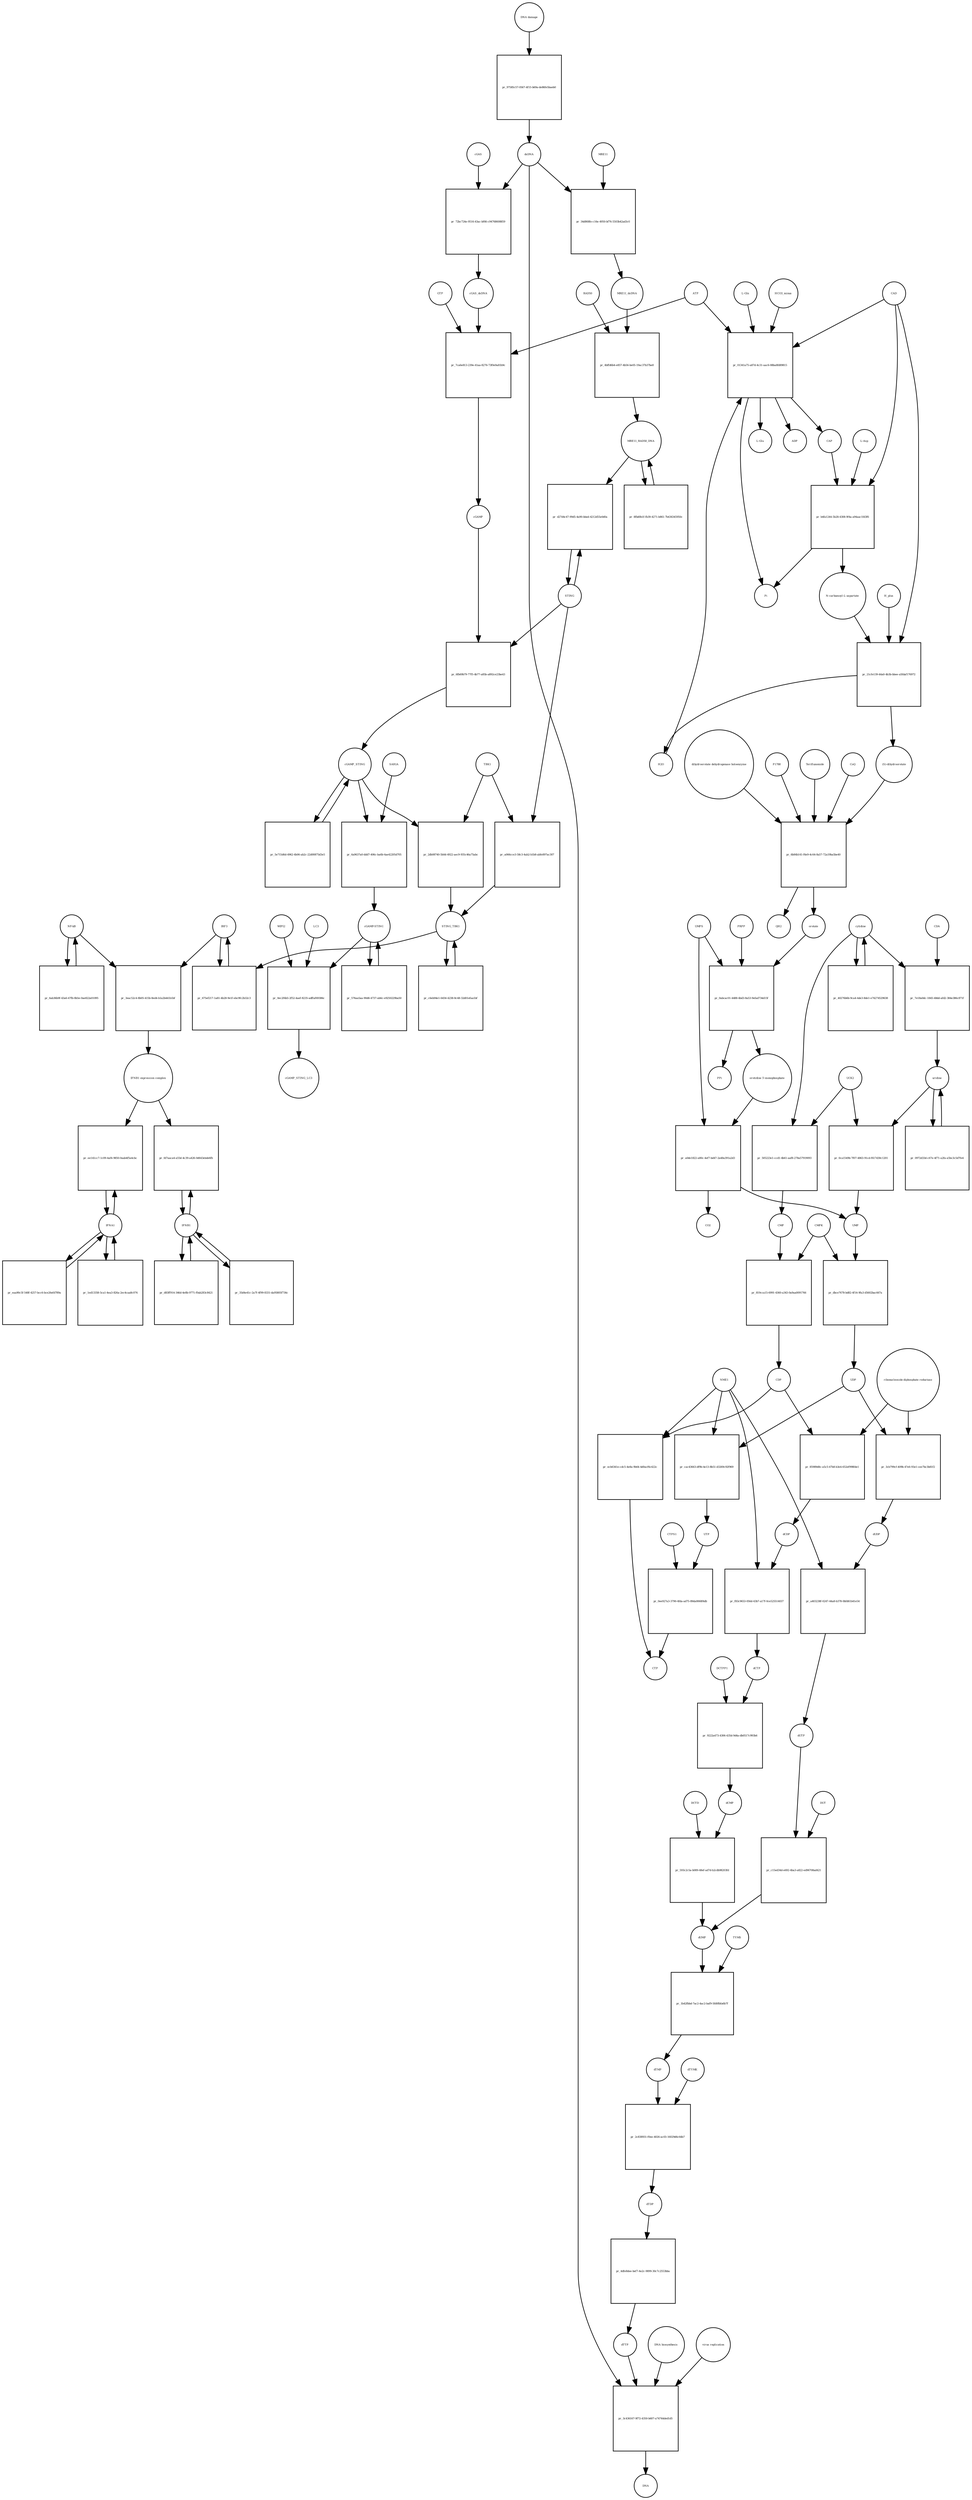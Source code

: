strict digraph  {
"NF-kB" [annotation="urn_miriam_obo.go_GO%3A0071159", bipartite=0, cls=complex, fontsize=4, label="NF-kB", shape=circle];
"pr_3eac52c4-8b05-415b-8ed4-b1a2b441b1bf" [annotation="", bipartite=1, cls=process, fontsize=4, label="pr_3eac52c4-8b05-415b-8ed4-b1a2b441b1bf", shape=square];
"IFNB1 expression complex" [annotation="", bipartite=0, cls=complex, fontsize=4, label="IFNB1 expression complex", shape=circle];
IRF3 [annotation="urn_miriam_hgnc_6118|urn_miriam_uniprot_Q14653|urn_miriam_ensembl_ENSG00000126456|urn_miriam_refseq_NM_001571|urn_miriam_hgnc.symbol_IRF3|urn_miriam_ncbigene_3661", bipartite=0, cls="macromolecule multimer", fontsize=4, label=IRF3, shape=circle];
dCDP [annotation="urn_miriam_obo.chebi_CHEBI%3A28846", bipartite=0, cls="simple chemical", fontsize=4, label=dCDP, shape=circle];
"pr_f83c9653-056d-43b7-a17f-0ce525514037" [annotation="", bipartite=1, cls=process, fontsize=4, label="pr_f83c9653-056d-43b7-a17f-0ce525514037", shape=square];
dCTP [annotation="urn_miriam_obo.chebi_CHEBI%3A16311", bipartite=0, cls="simple chemical", fontsize=4, label=dCTP, shape=circle];
NME1 [annotation="urn_miriam_uniprot_P15531|urn_miriam_hgnc_7849", bipartite=0, cls=macromolecule, fontsize=4, label=NME1, shape=circle];
uridine [annotation="urn_miriam_obo.chebi_CHEBI%3A16704", bipartite=0, cls="simple chemical", fontsize=4, label=uridine, shape=circle];
"pr_0ca1549b-7f07-4863-91cd-f617d30c1201" [annotation="", bipartite=1, cls=process, fontsize=4, label="pr_0ca1549b-7f07-4863-91cd-f617d30c1201", shape=square];
UMP [annotation="urn_miriam_obo.chebi_CHEBI%3A57865", bipartite=0, cls="simple chemical", fontsize=4, label=UMP, shape=circle];
UCK2 [annotation="urn_miriam_uniprot_Q9HA47|urn_miriam_hgnc_HGNC%3A12562", bipartite=0, cls=macromolecule, fontsize=4, label=UCK2, shape=circle];
"orotidine 5'-monophosphate" [annotation="urn_miriam_obo.chebi_CHEBI%3A15842", bipartite=0, cls="simple chemical", fontsize=4, label="orotidine 5'-monophosphate", shape=circle];
"pr_a0de1822-a80c-4ef7-bd47-2a48a391a2d3" [annotation="", bipartite=1, cls=process, fontsize=4, label="pr_a0de1822-a80c-4ef7-bd47-2a48a391a2d3", shape=square];
UMPS [annotation="urn_miriam_ncbigene_7372|urn_miriam_refseq_NM_000373|urn_miriam_hgnc.symbol_UMPS|urn_miriam_hgnc_12563|urn_miriam_ensembl_ENSG00000114491|urn_miriam_uniprot_P11172", bipartite=0, cls="macromolecule multimer", fontsize=4, label=UMPS, shape=circle];
CO2 [annotation="urn_miriam_obo.chebi_CHEBI%3A16526", bipartite=0, cls="simple chemical", fontsize=4, label=CO2, shape=circle];
UTP [annotation="urn_miriam_obo.chebi_CHEBI%3A15713", bipartite=0, cls="simple chemical", fontsize=4, label=UTP, shape=circle];
"pr_0ee927a3-3790-4fda-ad75-89da0068f4db" [annotation="", bipartite=1, cls=process, fontsize=4, label="pr_0ee927a3-3790-4fda-ad75-89da0068f4db", shape=square];
CTP [annotation="urn_miriam_obo.chebi_CHEBI%3A17677", bipartite=0, cls="simple chemical", fontsize=4, label=CTP, shape=circle];
CTPS1 [annotation="urn_miriam_hgnc_HGNC%3A2519|urn_miriam_uniprot_P17812", bipartite=0, cls=macromolecule, fontsize=4, label=CTPS1, shape=circle];
UDP [annotation="urn_miriam_obo.chebi_CHEBI%3A17659", bipartite=0, cls="simple chemical", fontsize=4, label=UDP, shape=circle];
"pr_3cb799cf-409b-47e6-93e1-cee7bc3b81f2" [annotation="", bipartite=1, cls=process, fontsize=4, label="pr_3cb799cf-409b-47e6-93e1-cee7bc3b81f2", shape=square];
dUDP [annotation="urn_miriam_obo.chebi_CHEBI%3A28850", bipartite=0, cls="simple chemical", fontsize=4, label=dUDP, shape=circle];
"ribonucleoside-diphosphate reductase" [annotation="urn_miriam_brenda_1.17.4.1|urn_miriam_obo.go_GO%3A0005971", bipartite=0, cls=complex, fontsize=4, label="ribonucleoside-diphosphate reductase", shape=circle];
IFNB1 [annotation="urn_miriam_ensembl_ENSG00000171855|urn_miriam_hgnc.symbol_IFNB1|urn_miriam_hgnc_5434|urn_miriam_uniprot_P01574|urn_miriam_refseq_NM_002176|urn_miriam_ncbigene_3456", bipartite=0, cls=macromolecule, fontsize=4, label=IFNB1, shape=circle];
"pr_fd7aaca4-a55d-4c39-a426-0d643ebde6fb" [annotation="", bipartite=1, cls=process, fontsize=4, label="pr_fd7aaca4-a55d-4c39-a426-0d643ebde6fb", shape=square];
"pr_dbce7678-bd82-4f14-9fa3-d5602bac667a" [annotation="", bipartite=1, cls=process, fontsize=4, label="pr_dbce7678-bd82-4f14-9fa3-d5602bac667a", shape=square];
CMPK [annotation="urn_miriam_uniprot_P30085|urn_miriam_hgnc_HGNC%3A18170", bipartite=0, cls=macromolecule, fontsize=4, label=CMPK, shape=circle];
"cGAMP-STING" [annotation="", bipartite=0, cls=complex, fontsize=4, label="cGAMP-STING", shape=circle];
"pr_576aa5aa-90d6-4737-ab6c-e9250229ba50" [annotation="", bipartite=1, cls=process, fontsize=4, label="pr_576aa5aa-90d6-4737-ab6c-e9250229ba50", shape=square];
IFNA1 [annotation="urn_miriam_hgnc.symbol_IFNA1|urn_miriam_ncbigene_3439|urn_miriam_refseq_NM_024013|urn_miriam_uniprot_P01562|urn_miriam_hgnc_5417|urn_miriam_ensembl_ENSG00000197919", bipartite=0, cls=macromolecule, fontsize=4, label=IFNA1, shape=circle];
"pr_ee141cc7-1c09-4af4-9850-0aab4f5a4cbc" [annotation="", bipartite=1, cls=process, fontsize=4, label="pr_ee141cc7-1c09-4af4-9850-0aab4f5a4cbc", shape=square];
"pr_0972d33d-c67e-4f71-a2fa-a5bc3c5d7fe4" [annotation="", bipartite=1, cls=process, fontsize=4, label="pr_0972d33d-c67e-4f71-a2fa-a5bc3c5d7fe4", shape=square];
CDP [annotation="urn_miriam_obo.chebi_CHEBI%3A17239", bipartite=0, cls="simple chemical", fontsize=4, label=CDP, shape=circle];
"pr_85989d8c-a5c5-47b8-b3e4-652ef998fde1" [annotation="", bipartite=1, cls=process, fontsize=4, label="pr_85989d8c-a5c5-47b8-b3e4-652ef998fde1", shape=square];
"pr_ecb6341e-cdc5-4e8a-9b64-4d0acf6c422c" [annotation="", bipartite=1, cls=process, fontsize=4, label="pr_ecb6341e-cdc5-4e8a-9b64-4d0acf6c422c", shape=square];
dTDP [annotation="urn_miriam_obo.chebi_CHEBI%3A18075", bipartite=0, cls="simple chemical", fontsize=4, label=dTDP, shape=circle];
"pr_4dfe8dee-bef7-4e2c-9899-30c7c2553bba" [annotation="", bipartite=1, cls=process, fontsize=4, label="pr_4dfe8dee-bef7-4e2c-9899-30c7c2553bba", shape=square];
dTTP [annotation="urn_miriam_obo.chebi_CHEBI%3A18077", bipartite=0, cls="simple chemical", fontsize=4, label=dTTP, shape=circle];
CMP [annotation="urn_miriam_obo.chebi_CHEBI%3A17361", bipartite=0, cls="simple chemical", fontsize=4, label=CMP, shape=circle];
"pr_819cca15-6991-4360-a343-0a9aa0091766" [annotation="", bipartite=1, cls=process, fontsize=4, label="pr_819cca15-6991-4360-a343-0a9aa0091766", shape=square];
dUMP [annotation="urn_miriam_obo.chebi_CHEBI%3A17622", bipartite=0, cls="simple chemical", fontsize=4, label=dUMP, shape=circle];
"pr_1b42fbbd-7ac2-4ac2-baf9-5fd0fbfa6b7f" [annotation="", bipartite=1, cls=process, fontsize=4, label="pr_1b42fbbd-7ac2-4ac2-baf9-5fd0fbfa6b7f", shape=square];
dTMP [annotation="urn_miriam_obo.chebi_CHEBI%3A17013", bipartite=0, cls="simple chemical", fontsize=4, label=dTMP, shape=circle];
TYMS [annotation="urn_miriam_uniprot_P04818|urn_miriam_hgnc_HGNC%3A12441", bipartite=0, cls=macromolecule, fontsize=4, label=TYMS, shape=circle];
dsDNA [annotation="urn_miriam_obo.chebi_CHEBI%3A75909", bipartite=0, cls="simple chemical", fontsize=4, label=dsDNA, shape=circle];
"pr_3c436167-9f72-4350-b607-a74744ded1d5" [annotation="", bipartite=1, cls=process, fontsize=4, label="pr_3c436167-9f72-4350-b607-a74744ded1d5", shape=square];
DNA [annotation="", bipartite=0, cls="nucleic acid feature", fontsize=4, label=DNA, shape=circle];
"DNA biosynthesis" [annotation="urn_miriam_obo.go_GO%3A0071897", bipartite=0, cls=phenotype, fontsize=4, label="DNA biosynthesis", shape=circle];
"virus replication" [annotation="urn_miriam_obo.go_GO%3A0019079", bipartite=0, cls=phenotype, fontsize=4, label="virus replication", shape=circle];
MRE11_RAD50_DNA [annotation="", bipartite=0, cls=complex, fontsize=4, label=MRE11_RAD50_DNA, shape=circle];
"pr_8fbd0b1f-fb39-4271-b861-7b436345950c" [annotation="", bipartite=1, cls=process, fontsize=4, label="pr_8fbd0b1f-fb39-4271-b861-7b436345950c", shape=square];
"pr_9222a473-4306-435d-9d4a-db0517c993b6" [annotation="", bipartite=1, cls=process, fontsize=4, label="pr_9222a473-4306-435d-9d4a-db0517c993b6", shape=square];
dCMP [annotation="urn_miriam_obo.chebi_CHEBI%3A15918", bipartite=0, cls="simple chemical", fontsize=4, label=dCMP, shape=circle];
DCTPP1 [annotation="urn_miriam_uniprot_Q9H773|urn_miriam_hgnc_HGNC%3A28777", bipartite=0, cls=macromolecule, fontsize=4, label=DCTPP1, shape=circle];
"pr_35d4e41c-2a7f-4f99-8331-da95805f736c" [annotation="", bipartite=1, cls=process, fontsize=4, label="pr_35d4e41c-2a7f-4f99-8331-da95805f736c", shape=square];
"pr_d83ff914-346d-4e8b-9771-f0ab283c8421" [annotation="", bipartite=1, cls=process, fontsize=4, label="pr_d83ff914-346d-4e8b-9771-f0ab283c8421", shape=square];
ATP [annotation="urn_miriam_obo.chebi_CHEBI%3A15422", bipartite=0, cls="simple chemical", fontsize=4, label=ATP, shape=circle];
"pr_7ca6e813-239e-41aa-8276-73f0e9a81b9c" [annotation="", bipartite=1, cls=process, fontsize=4, label="pr_7ca6e813-239e-41aa-8276-73f0e9a81b9c", shape=square];
GTP [annotation="urn_miriam_obo.chebi_CHEBI%3A15996", bipartite=0, cls="simple chemical", fontsize=4, label=GTP, shape=circle];
cGAMP [annotation="urn_miriam_obo.chebi_CHEBI%3A75947", bipartite=0, cls="simple chemical", fontsize=4, label=cGAMP, shape=circle];
cGAS_dsDNA [annotation=urn_miriam_pubmed_28363908, bipartite=0, cls=complex, fontsize=4, label=cGAS_dsDNA, shape=circle];
cytidine [annotation="urn_miriam_obo.chebi_CHEBI%3A17562", bipartite=0, cls="simple chemical", fontsize=4, label=cytidine, shape=circle];
"pr_505223e1-ccd1-4b61-aaf8-278a57919093" [annotation="", bipartite=1, cls=process, fontsize=4, label="pr_505223e1-ccd1-4b61-aaf8-278a57919093", shape=square];
"pr_6fb69b79-77f5-4b77-a85b-a892ce23be43" [annotation="", bipartite=1, cls=process, fontsize=4, label="pr_6fb69b79-77f5-4b77-a85b-a892ce23be43", shape=square];
STING [annotation=urn_miriam_uniprot_Q86WV6, bipartite=0, cls="macromolecule multimer", fontsize=4, label=STING, shape=circle];
cGAMP_STING [annotation="urn_miriam_obo.go_GO%3A1990231", bipartite=0, cls=complex, fontsize=4, label=cGAMP_STING, shape=circle];
"L-Gln" [annotation="urn_miriam_obo.chebi_CHEBI%3A18050", bipartite=0, cls="simple chemical", fontsize=4, label="L-Gln", shape=circle];
"pr_01341a75-a87d-4c31-aac6-88ba8fd89815" [annotation="", bipartite=1, cls=process, fontsize=4, label="pr_01341a75-a87d-4c31-aac6-88ba8fd89815", shape=square];
CAP [annotation="urn_miriam_obo.chebi_CHEBI%3A17672", bipartite=0, cls="simple chemical", fontsize=4, label=CAP, shape=circle];
CAD [annotation="urn_miriam_refseq_NM_001306079|urn_miriam_hgnc_1424|urn_miriam_hgnc.symbol_CAD|urn_miriam_uniprot_P27708|urn_miriam_ncbigene_790|urn_miriam_ensembl_ENSG00000084774", bipartite=0, cls=macromolecule, fontsize=4, label=CAD, shape=circle];
HCO3_minus [annotation="urn_miriam_obo.chebi_CHEBI%3A17544", bipartite=0, cls="simple chemical", fontsize=4, label=HCO3_minus, shape=circle];
H2O [annotation="urn_miriam_obo.chebi_CHEBI%3A15377", bipartite=0, cls="simple chemical", fontsize=4, label=H2O, shape=circle];
"L-Glu" [annotation="urn_miriam_obo.chebi_CHEBI%3A16015", bipartite=0, cls="simple chemical", fontsize=4, label="L-Glu", shape=circle];
ADP [annotation="urn_miriam_obo.chebi_CHEBI%3A16761", bipartite=0, cls="simple chemical", fontsize=4, label=ADP, shape=circle];
Pi [annotation="urn_miriam_obo.chebi_CHEBI%3A18367", bipartite=0, cls="simple chemical", fontsize=4, label=Pi, shape=circle];
"pr_cac43663-df9b-4e13-8b51-d3269c92f969" [annotation="", bipartite=1, cls=process, fontsize=4, label="pr_cac43663-df9b-4e13-8b51-d3269c92f969", shape=square];
"N-carbamoyl-L-aspartate" [annotation="urn_miriam_obo.chebi_CHEBI%3A32814", bipartite=0, cls="simple chemical", fontsize=4, label="N-carbamoyl-L-aspartate", shape=circle];
"pr_21cfe139-44a0-4b3b-bbee-a5fdaf176972" [annotation="", bipartite=1, cls=process, fontsize=4, label="pr_21cfe139-44a0-4b3b-bbee-a5fdaf176972", shape=square];
"(S)-dihydroorotate" [annotation="urn_miriam_obo.chebi_CHEBI%3A30864", bipartite=0, cls="simple chemical", fontsize=4, label="(S)-dihydroorotate", shape=circle];
H_plus [annotation="urn_miriam_obo.chebi_CHEBI%3A15378", bipartite=0, cls="simple chemical", fontsize=4, label=H_plus, shape=circle];
"pr_6ab36b9f-43a6-47fb-8b5e-0ae822a01095" [annotation="", bipartite=1, cls=process, fontsize=4, label="pr_6ab36b9f-43a6-47fb-8b5e-0ae822a01095", shape=square];
"pr_1ed13358-5ca1-4ea3-826a-2ec4caa8c074" [annotation="", bipartite=1, cls=process, fontsize=4, label="pr_1ed13358-5ca1-4ea3-826a-2ec4caa8c074", shape=square];
TBK1 [annotation="urn_miriam_hgnc.symbol_TBK1|urn_miriam_ensembl_ENSG00000183735|urn_miriam_uniprot_Q9UHD2|urn_miriam_refseq_NM_013254|urn_miriam_hgnc_11584|urn_miriam_ncbigene_29110", bipartite=0, cls=macromolecule, fontsize=4, label=TBK1, shape=circle];
"pr_2db08740-5b0d-4922-aec9-935c46a75abc" [annotation="", bipartite=1, cls=process, fontsize=4, label="pr_2db08740-5b0d-4922-aec9-935c46a75abc", shape=square];
STING_TBK1 [annotation=urn_miriam_pubmed_30842653, bipartite=0, cls=complex, fontsize=4, label=STING_TBK1, shape=circle];
"pr_d27d4c47-99d5-4a90-bbed-4212d55e0d0a" [annotation="", bipartite=1, cls=process, fontsize=4, label="pr_d27d4c47-99d5-4a90-bbed-4212d55e0d0a", shape=square];
"pr_eaa90c5f-548f-4257-bcc6-bce26efd789a" [annotation="", bipartite=1, cls=process, fontsize=4, label="pr_eaa90c5f-548f-4257-bcc6-bce26efd789a", shape=square];
"pr_72bc724e-9516-43ac-bf66-c94768608859" [annotation="", bipartite=1, cls=process, fontsize=4, label="pr_72bc724e-9516-43ac-bf66-c94768608859", shape=square];
cGAS [annotation="urn_miriam_ensembl_ENSG00000164430|urn_miriam_hgnc_21367|urn_miriam_ncbigene_115004|urn_miriam_uniprot_Q8N884|urn_miriam_hgnc.symbol_CGAS|urn_miriam_refseq_NM_138441", bipartite=0, cls=macromolecule, fontsize=4, label=cGAS, shape=circle];
"pr_c6eb94e1-6456-4238-8c48-32d01efaa1bf" [annotation="", bipartite=1, cls=process, fontsize=4, label="pr_c6eb94e1-6456-4238-8c48-32d01efaa1bf", shape=square];
orotate [annotation="urn_miriam_obo.chebi_CHEBI%3A30839", bipartite=0, cls="simple chemical", fontsize=4, label=orotate, shape=circle];
"pr_0abcac01-4488-4bd3-8a53-9efad734d15f" [annotation="", bipartite=1, cls=process, fontsize=4, label="pr_0abcac01-4488-4bd3-8a53-9efad734d15f", shape=square];
PRPP [annotation="urn_miriam_obo.chebi_CHEBI%3A17111", bipartite=0, cls="simple chemical", fontsize=4, label=PRPP, shape=circle];
PPi [annotation="urn_miriam_obo.chebi_CHEBI%3A18361", bipartite=0, cls="simple chemical", fontsize=4, label=PPi, shape=circle];
"pr_40276b6b-9ca4-4de3-8de1-e74274529638" [annotation="", bipartite=1, cls=process, fontsize=4, label="pr_40276b6b-9ca4-4de3-8de1-e74274529638", shape=square];
"pr_675ef217-1a81-4b28-9e1f-ebc9fc2b32c3" [annotation="", bipartite=1, cls=process, fontsize=4, label="pr_675ef217-1a81-4b28-9e1f-ebc9fc2b32c3", shape=square];
"pr_5e715d6d-4962-4b06-ab2c-22d00875d3e5" [annotation="", bipartite=1, cls=process, fontsize=4, label="pr_5e715d6d-4962-4b06-ab2c-22d00875d3e5", shape=square];
RAD50 [annotation="urn_miriam_ncbigene_10111|urn_miriam_refseq_NM_005732|urn_miriam_uniprot_Q92878|urn_miriam_hgnc.symbol_RAD50|urn_miriam_ensembl_ENSG00000113522|urn_miriam_hgnc_9816", bipartite=0, cls="macromolecule multimer", fontsize=4, label=RAD50, shape=circle];
"pr_4bffd6b4-e857-4b56-be05-19ac37b37be8" [annotation="", bipartite=1, cls=process, fontsize=4, label="pr_4bffd6b4-e857-4b56-be05-19ac37b37be8", shape=square];
MRE11_dsDNA [annotation="urn_miriam_obo.go_GO%3A0003690", bipartite=0, cls=complex, fontsize=4, label=MRE11_dsDNA, shape=circle];
"pr_6b84b141-f6e9-4c64-8a57-72a19ba5be40" [annotation="", bipartite=1, cls=process, fontsize=4, label="pr_6b84b141-f6e9-4c64-8a57-72a19ba5be40", shape=square];
"dihydroorotate dehydrogenase holoenzyme" [annotation="urn_miriam_ncbigene_1723|urn_miriam_hgnc_HGNC%3A2867|urn_miriam_hgnc.symbol_DHODH", bipartite=0, cls="simple chemical", fontsize=4, label="dihydroorotate dehydrogenase holoenzyme", shape=circle];
P1788 [annotation=urn_miriam_pubmed_31740051, bipartite=0, cls="simple chemical", fontsize=4, label=P1788, shape=circle];
Teriflunomide [annotation=urn_miriam_drugbank_DB08880, bipartite=0, cls="simple chemical", fontsize=4, label=Teriflunomide, shape=circle];
CoQ [annotation="urn_miriam_obo.chebi_CHEBI%3A16389", bipartite=0, cls="simple chemical", fontsize=4, label=CoQ, shape=circle];
QH2 [annotation="urn_miriam_obo.chebi_CHEBI%3A17976", bipartite=0, cls="simple chemical", fontsize=4, label=QH2, shape=circle];
"pr_a403238f-0247-44a8-b378-0bfd61b41e54" [annotation="", bipartite=1, cls=process, fontsize=4, label="pr_a403238f-0247-44a8-b378-0bfd61b41e54", shape=square];
dUTP [annotation="urn_miriam_obo.chebi_CHEBI%3A17625", bipartite=0, cls="simple chemical", fontsize=4, label=dUTP, shape=circle];
"pr_7e18a0dc-1845-48dd-afd2-384e386c871f" [annotation="", bipartite=1, cls=process, fontsize=4, label="pr_7e18a0dc-1845-48dd-afd2-384e386c871f", shape=square];
CDA [annotation="urn_miriam_uniprot_P32320|urn_miriam_ncbigene_978|urn_miriam_refseq_NM_001785|urn_miriam_ensembl_ENSG00000158825|urn_miriam_hgnc.symbol_CDA|urn_miriam_hgnc_1712", bipartite=0, cls=macromolecule, fontsize=4, label=CDA, shape=circle];
"pr_c15ed34d-e692-4ba3-a822-ed96708ad421" [annotation="", bipartite=1, cls=process, fontsize=4, label="pr_c15ed34d-e692-4ba3-a822-ed96708ad421", shape=square];
DUT [annotation="urn_miriam_hgnc_HGNC%3A3078|urn_miriam_uniprot_P33316", bipartite=0, cls=macromolecule, fontsize=4, label=DUT, shape=circle];
"pr_0ec2f4b5-2f52-4aef-8235-adffaf69386c" [annotation="", bipartite=1, cls=process, fontsize=4, label="pr_0ec2f4b5-2f52-4aef-8235-adffaf69386c", shape=square];
LC3 [annotation="", bipartite=0, cls=macromolecule, fontsize=4, label=LC3, shape=circle];
cGAMP_STING_LC3 [annotation="", bipartite=0, cls=complex, fontsize=4, label=cGAMP_STING_LC3, shape=circle];
WIPI2 [annotation="urn_miriam_refseq_NM_015610|urn_miriam_hgnc_32225|urn_miriam_hgnc.symbol_WIPI2|urn_miriam_ensembl_ENSG00000157954|urn_miriam_ncbigene_26100|urn_miriam_uniprot_Q9Y4P8", bipartite=0, cls=macromolecule, fontsize=4, label=WIPI2, shape=circle];
"pr_b4fa1244-5b28-4308-9f4a-a94aac1fd3f6" [annotation="", bipartite=1, cls=process, fontsize=4, label="pr_b4fa1244-5b28-4308-9f4a-a94aac1fd3f6", shape=square];
"L-Asp" [annotation="urn_miriam_obo.chebi_CHEBI%3A29991", bipartite=0, cls="simple chemical", fontsize=4, label="L-Asp", shape=circle];
"pr_34d868fe-c16e-4950-bf76-5503b42ad3c0" [annotation="", bipartite=1, cls=process, fontsize=4, label="pr_34d868fe-c16e-4950-bf76-5503b42ad3c0", shape=square];
MRE11 [annotation="urn_miriam_hgnc.symbol_MRE11|urn_miriam_ncbigene_4361|urn_miriam_uniprot_P49959|urn_miriam_ensembl_ENSG00000020922|urn_miriam_refseq_NM_005591|urn_miriam_hgnc_7230", bipartite=0, cls="macromolecule multimer", fontsize=4, label=MRE11, shape=circle];
"pr_2c838931-f0ee-4026-ac03-16029d6c64b7" [annotation="", bipartite=1, cls=process, fontsize=4, label="pr_2c838931-f0ee-4026-ac03-16029d6c64b7", shape=square];
dTYMK [annotation="urn_miriam_uniprot_P23919|urn_miriam_hgnc_HGNC%3A3061", bipartite=0, cls=macromolecule, fontsize=4, label=dTYMK, shape=circle];
"pr_6a9637a0-ddd7-406c-ba6b-4ae42205d705" [annotation="", bipartite=1, cls=process, fontsize=4, label="pr_6a9637a0-ddd7-406c-ba6b-4ae42205d705", shape=square];
SAR1A [annotation="urn_miriam_uniprot_Q9NR31|urn_miriam_ensembl_ENSG00000079332|urn_miriam_hgnc_10534|urn_miriam_hgnc.symbol_SAR1A|urn_miriam_refseq_NM_001142648|urn_miriam_ncbigene_56681", bipartite=0, cls=macromolecule, fontsize=4, label=SAR1A, shape=circle];
"pr_a066cce3-58c3-4ab2-b1b8-abfe897ac307" [annotation="", bipartite=1, cls=process, fontsize=4, label="pr_a066cce3-58c3-4ab2-b1b8-abfe897ac307", shape=square];
"pr_97585c57-0567-4f15-b69a-de86fe5baeb0" [annotation="", bipartite=1, cls=process, fontsize=4, label="pr_97585c57-0567-4f15-b69a-de86fe5baeb0", shape=square];
"DNA damage" [annotation="", bipartite=0, cls=phenotype, fontsize=4, label="DNA damage", shape=circle];
"pr_593c2c5a-b089-48ef-ad7d-b2cdb98203fd" [annotation="", bipartite=1, cls=process, fontsize=4, label="pr_593c2c5a-b089-48ef-ad7d-b2cdb98203fd", shape=square];
DCTD [annotation="urn_miriam_uniprot_P32321|urn_miriam_hgnc_HGNC%3A2710", bipartite=0, cls=macromolecule, fontsize=4, label=DCTD, shape=circle];
"NF-kB" -> "pr_3eac52c4-8b05-415b-8ed4-b1a2b441b1bf"  [annotation="", interaction_type=consumption];
"NF-kB" -> "pr_6ab36b9f-43a6-47fb-8b5e-0ae822a01095"  [annotation="", interaction_type=consumption];
"pr_3eac52c4-8b05-415b-8ed4-b1a2b441b1bf" -> "IFNB1 expression complex"  [annotation="", interaction_type=production];
"IFNB1 expression complex" -> "pr_fd7aaca4-a55d-4c39-a426-0d643ebde6fb"  [annotation=urn_miriam_pubmed_20610653, interaction_type=stimulation];
"IFNB1 expression complex" -> "pr_ee141cc7-1c09-4af4-9850-0aab4f5a4cbc"  [annotation=urn_miriam_pubmed_16979567, interaction_type=stimulation];
IRF3 -> "pr_3eac52c4-8b05-415b-8ed4-b1a2b441b1bf"  [annotation="", interaction_type=consumption];
IRF3 -> "pr_675ef217-1a81-4b28-9e1f-ebc9fc2b32c3"  [annotation="", interaction_type=consumption];
dCDP -> "pr_f83c9653-056d-43b7-a17f-0ce525514037"  [annotation="", interaction_type=consumption];
"pr_f83c9653-056d-43b7-a17f-0ce525514037" -> dCTP  [annotation="", interaction_type=production];
dCTP -> "pr_9222a473-4306-435d-9d4a-db0517c993b6"  [annotation="", interaction_type=consumption];
NME1 -> "pr_f83c9653-056d-43b7-a17f-0ce525514037"  [annotation=urn_miriam_pubmed_17827303, interaction_type=catalysis];
NME1 -> "pr_ecb6341e-cdc5-4e8a-9b64-4d0acf6c422c"  [annotation=urn_miriam_pubmed_28458037, interaction_type=catalysis];
NME1 -> "pr_cac43663-df9b-4e13-8b51-d3269c92f969"  [annotation=urn_miriam_pubmed_28458037, interaction_type=catalysis];
NME1 -> "pr_a403238f-0247-44a8-b378-0bfd61b41e54"  [annotation=urn_miriam_pubmed_17827303, interaction_type=catalysis];
uridine -> "pr_0ca1549b-7f07-4863-91cd-f617d30c1201"  [annotation="", interaction_type=consumption];
uridine -> "pr_0972d33d-c67e-4f71-a2fa-a5bc3c5d7fe4"  [annotation="", interaction_type=consumption];
"pr_0ca1549b-7f07-4863-91cd-f617d30c1201" -> UMP  [annotation="", interaction_type=production];
UMP -> "pr_dbce7678-bd82-4f14-9fa3-d5602bac667a"  [annotation="", interaction_type=consumption];
UCK2 -> "pr_0ca1549b-7f07-4863-91cd-f617d30c1201"  [annotation=urn_miriam_pubmed_15130468, interaction_type=catalysis];
UCK2 -> "pr_505223e1-ccd1-4b61-aaf8-278a57919093"  [annotation=urn_miriam_pubmed_15130468, interaction_type=catalysis];
"orotidine 5'-monophosphate" -> "pr_a0de1822-a80c-4ef7-bd47-2a48a391a2d3"  [annotation="", interaction_type=consumption];
"pr_a0de1822-a80c-4ef7-bd47-2a48a391a2d3" -> UMP  [annotation="", interaction_type=production];
"pr_a0de1822-a80c-4ef7-bd47-2a48a391a2d3" -> CO2  [annotation="", interaction_type=production];
UMPS -> "pr_a0de1822-a80c-4ef7-bd47-2a48a391a2d3"  [annotation=urn_miriam_reactome_REACT_1698, interaction_type=catalysis];
UMPS -> "pr_0abcac01-4488-4bd3-8a53-9efad734d15f"  [annotation=urn_miriam_reactome_REACT_1698, interaction_type=catalysis];
UTP -> "pr_0ee927a3-3790-4fda-ad75-89da0068f4db"  [annotation="", interaction_type=consumption];
"pr_0ee927a3-3790-4fda-ad75-89da0068f4db" -> CTP  [annotation="", interaction_type=production];
CTPS1 -> "pr_0ee927a3-3790-4fda-ad75-89da0068f4db"  [annotation=urn_miriam_pubmed_5411547, interaction_type=catalysis];
UDP -> "pr_3cb799cf-409b-47e6-93e1-cee7bc3b81f2"  [annotation="", interaction_type=consumption];
UDP -> "pr_cac43663-df9b-4e13-8b51-d3269c92f969"  [annotation="", interaction_type=consumption];
"pr_3cb799cf-409b-47e6-93e1-cee7bc3b81f2" -> dUDP  [annotation="", interaction_type=production];
dUDP -> "pr_a403238f-0247-44a8-b378-0bfd61b41e54"  [annotation="", interaction_type=consumption];
"ribonucleoside-diphosphate reductase" -> "pr_3cb799cf-409b-47e6-93e1-cee7bc3b81f2"  [annotation=urn_miriam_pubmed_24809024, interaction_type=catalysis];
"ribonucleoside-diphosphate reductase" -> "pr_85989d8c-a5c5-47b8-b3e4-652ef998fde1"  [annotation=urn_miriam_pubmed_24809024, interaction_type=catalysis];
IFNB1 -> "pr_fd7aaca4-a55d-4c39-a426-0d643ebde6fb"  [annotation="", interaction_type=consumption];
IFNB1 -> "pr_35d4e41c-2a7f-4f99-8331-da95805f736c"  [annotation="", interaction_type=consumption];
IFNB1 -> "pr_d83ff914-346d-4e8b-9771-f0ab283c8421"  [annotation="", interaction_type=consumption];
"pr_fd7aaca4-a55d-4c39-a426-0d643ebde6fb" -> IFNB1  [annotation="", interaction_type=production];
"pr_dbce7678-bd82-4f14-9fa3-d5602bac667a" -> UDP  [annotation="", interaction_type=production];
CMPK -> "pr_dbce7678-bd82-4f14-9fa3-d5602bac667a"  [annotation=urn_miriam_pubmed_10462544, interaction_type=catalysis];
CMPK -> "pr_819cca15-6991-4360-a343-0a9aa0091766"  [annotation=urn_miriam_pubmed_10462544, interaction_type=catalysis];
"cGAMP-STING" -> "pr_576aa5aa-90d6-4737-ab6c-e9250229ba50"  [annotation="", interaction_type=consumption];
"cGAMP-STING" -> "pr_0ec2f4b5-2f52-4aef-8235-adffaf69386c"  [annotation="", interaction_type=consumption];
"pr_576aa5aa-90d6-4737-ab6c-e9250229ba50" -> "cGAMP-STING"  [annotation="", interaction_type=production];
IFNA1 -> "pr_ee141cc7-1c09-4af4-9850-0aab4f5a4cbc"  [annotation="", interaction_type=consumption];
IFNA1 -> "pr_1ed13358-5ca1-4ea3-826a-2ec4caa8c074"  [annotation="", interaction_type=consumption];
IFNA1 -> "pr_eaa90c5f-548f-4257-bcc6-bce26efd789a"  [annotation="", interaction_type=consumption];
"pr_ee141cc7-1c09-4af4-9850-0aab4f5a4cbc" -> IFNA1  [annotation="", interaction_type=production];
"pr_0972d33d-c67e-4f71-a2fa-a5bc3c5d7fe4" -> uridine  [annotation="", interaction_type=production];
CDP -> "pr_85989d8c-a5c5-47b8-b3e4-652ef998fde1"  [annotation="", interaction_type=consumption];
CDP -> "pr_ecb6341e-cdc5-4e8a-9b64-4d0acf6c422c"  [annotation="", interaction_type=consumption];
"pr_85989d8c-a5c5-47b8-b3e4-652ef998fde1" -> dCDP  [annotation="", interaction_type=production];
"pr_ecb6341e-cdc5-4e8a-9b64-4d0acf6c422c" -> CTP  [annotation="", interaction_type=production];
dTDP -> "pr_4dfe8dee-bef7-4e2c-9899-30c7c2553bba"  [annotation="", interaction_type=consumption];
"pr_4dfe8dee-bef7-4e2c-9899-30c7c2553bba" -> dTTP  [annotation="", interaction_type=production];
dTTP -> "pr_3c436167-9f72-4350-b607-a74744ded1d5"  [annotation="", interaction_type=consumption];
CMP -> "pr_819cca15-6991-4360-a343-0a9aa0091766"  [annotation="", interaction_type=consumption];
"pr_819cca15-6991-4360-a343-0a9aa0091766" -> CDP  [annotation="", interaction_type=production];
dUMP -> "pr_1b42fbbd-7ac2-4ac2-baf9-5fd0fbfa6b7f"  [annotation="", interaction_type=consumption];
"pr_1b42fbbd-7ac2-4ac2-baf9-5fd0fbfa6b7f" -> dTMP  [annotation="", interaction_type=production];
dTMP -> "pr_2c838931-f0ee-4026-ac03-16029d6c64b7"  [annotation="", interaction_type=consumption];
TYMS -> "pr_1b42fbbd-7ac2-4ac2-baf9-5fd0fbfa6b7f"  [annotation=urn_miriam_pubmed_3099389, interaction_type=catalysis];
dsDNA -> "pr_3c436167-9f72-4350-b607-a74744ded1d5"  [annotation="", interaction_type=consumption];
dsDNA -> "pr_72bc724e-9516-43ac-bf66-c94768608859"  [annotation="", interaction_type=consumption];
dsDNA -> "pr_34d868fe-c16e-4950-bf76-5503b42ad3c0"  [annotation="", interaction_type=consumption];
"pr_3c436167-9f72-4350-b607-a74744ded1d5" -> DNA  [annotation="", interaction_type=production];
"DNA biosynthesis" -> "pr_3c436167-9f72-4350-b607-a74744ded1d5"  [annotation="", interaction_type=catalysis];
"virus replication" -> "pr_3c436167-9f72-4350-b607-a74744ded1d5"  [annotation="", interaction_type=inhibition];
MRE11_RAD50_DNA -> "pr_8fbd0b1f-fb39-4271-b861-7b436345950c"  [annotation="", interaction_type=consumption];
MRE11_RAD50_DNA -> "pr_d27d4c47-99d5-4a90-bbed-4212d55e0d0a"  [annotation=urn_miriam_pubmed_23388631, interaction_type=catalysis];
"pr_8fbd0b1f-fb39-4271-b861-7b436345950c" -> MRE11_RAD50_DNA  [annotation="", interaction_type=production];
"pr_9222a473-4306-435d-9d4a-db0517c993b6" -> dCMP  [annotation="", interaction_type=production];
dCMP -> "pr_593c2c5a-b089-48ef-ad7d-b2cdb98203fd"  [annotation="", interaction_type=consumption];
DCTPP1 -> "pr_9222a473-4306-435d-9d4a-db0517c993b6"  [annotation=urn_miriam_pubmed_13788541, interaction_type=catalysis];
"pr_35d4e41c-2a7f-4f99-8331-da95805f736c" -> IFNB1  [annotation="", interaction_type=production];
"pr_d83ff914-346d-4e8b-9771-f0ab283c8421" -> IFNB1  [annotation="", interaction_type=production];
ATP -> "pr_7ca6e813-239e-41aa-8276-73f0e9a81b9c"  [annotation="", interaction_type=consumption];
ATP -> "pr_01341a75-a87d-4c31-aac6-88ba8fd89815"  [annotation="", interaction_type=consumption];
"pr_7ca6e813-239e-41aa-8276-73f0e9a81b9c" -> cGAMP  [annotation="", interaction_type=production];
GTP -> "pr_7ca6e813-239e-41aa-8276-73f0e9a81b9c"  [annotation="", interaction_type=consumption];
cGAMP -> "pr_6fb69b79-77f5-4b77-a85b-a892ce23be43"  [annotation="", interaction_type=consumption];
cGAS_dsDNA -> "pr_7ca6e813-239e-41aa-8276-73f0e9a81b9c"  [annotation=urn_miriam_pubmed_29622565, interaction_type=catalysis];
cytidine -> "pr_505223e1-ccd1-4b61-aaf8-278a57919093"  [annotation="", interaction_type=consumption];
cytidine -> "pr_40276b6b-9ca4-4de3-8de1-e74274529638"  [annotation="", interaction_type=consumption];
cytidine -> "pr_7e18a0dc-1845-48dd-afd2-384e386c871f"  [annotation="", interaction_type=consumption];
"pr_505223e1-ccd1-4b61-aaf8-278a57919093" -> CMP  [annotation="", interaction_type=production];
"pr_6fb69b79-77f5-4b77-a85b-a892ce23be43" -> cGAMP_STING  [annotation="", interaction_type=production];
STING -> "pr_6fb69b79-77f5-4b77-a85b-a892ce23be43"  [annotation="", interaction_type=consumption];
STING -> "pr_d27d4c47-99d5-4a90-bbed-4212d55e0d0a"  [annotation="", interaction_type=consumption];
STING -> "pr_a066cce3-58c3-4ab2-b1b8-abfe897ac307"  [annotation="", interaction_type=consumption];
cGAMP_STING -> "pr_2db08740-5b0d-4922-aec9-935c46a75abc"  [annotation="", interaction_type=consumption];
cGAMP_STING -> "pr_5e715d6d-4962-4b06-ab2c-22d00875d3e5"  [annotation="", interaction_type=consumption];
cGAMP_STING -> "pr_6a9637a0-ddd7-406c-ba6b-4ae42205d705"  [annotation="", interaction_type=consumption];
"L-Gln" -> "pr_01341a75-a87d-4c31-aac6-88ba8fd89815"  [annotation="", interaction_type=consumption];
"pr_01341a75-a87d-4c31-aac6-88ba8fd89815" -> CAP  [annotation="", interaction_type=production];
"pr_01341a75-a87d-4c31-aac6-88ba8fd89815" -> "L-Glu"  [annotation="", interaction_type=production];
"pr_01341a75-a87d-4c31-aac6-88ba8fd89815" -> ADP  [annotation="", interaction_type=production];
"pr_01341a75-a87d-4c31-aac6-88ba8fd89815" -> Pi  [annotation="", interaction_type=production];
CAP -> "pr_b4fa1244-5b28-4308-9f4a-a94aac1fd3f6"  [annotation="", interaction_type=consumption];
CAD -> "pr_01341a75-a87d-4c31-aac6-88ba8fd89815"  [annotation=urn_miriam_reactome_REACT_73577, interaction_type=catalysis];
CAD -> "pr_21cfe139-44a0-4b3b-bbee-a5fdaf176972"  [annotation=urn_miriam_reactome_REACT_1698, interaction_type=catalysis];
CAD -> "pr_b4fa1244-5b28-4308-9f4a-a94aac1fd3f6"  [annotation=urn_miriam_reactome_REACT_1698, interaction_type=catalysis];
HCO3_minus -> "pr_01341a75-a87d-4c31-aac6-88ba8fd89815"  [annotation="", interaction_type=consumption];
H2O -> "pr_01341a75-a87d-4c31-aac6-88ba8fd89815"  [annotation="", interaction_type=consumption];
"pr_cac43663-df9b-4e13-8b51-d3269c92f969" -> UTP  [annotation="", interaction_type=production];
"N-carbamoyl-L-aspartate" -> "pr_21cfe139-44a0-4b3b-bbee-a5fdaf176972"  [annotation="", interaction_type=consumption];
"pr_21cfe139-44a0-4b3b-bbee-a5fdaf176972" -> "(S)-dihydroorotate"  [annotation="", interaction_type=production];
"pr_21cfe139-44a0-4b3b-bbee-a5fdaf176972" -> H2O  [annotation="", interaction_type=production];
"(S)-dihydroorotate" -> "pr_6b84b141-f6e9-4c64-8a57-72a19ba5be40"  [annotation="", interaction_type=consumption];
H_plus -> "pr_21cfe139-44a0-4b3b-bbee-a5fdaf176972"  [annotation="", interaction_type=consumption];
"pr_6ab36b9f-43a6-47fb-8b5e-0ae822a01095" -> "NF-kB"  [annotation="", interaction_type=production];
"pr_1ed13358-5ca1-4ea3-826a-2ec4caa8c074" -> IFNA1  [annotation="", interaction_type=production];
TBK1 -> "pr_2db08740-5b0d-4922-aec9-935c46a75abc"  [annotation="", interaction_type=consumption];
TBK1 -> "pr_a066cce3-58c3-4ab2-b1b8-abfe897ac307"  [annotation="", interaction_type=consumption];
"pr_2db08740-5b0d-4922-aec9-935c46a75abc" -> STING_TBK1  [annotation="", interaction_type=production];
STING_TBK1 -> "pr_c6eb94e1-6456-4238-8c48-32d01efaa1bf"  [annotation="", interaction_type=consumption];
STING_TBK1 -> "pr_675ef217-1a81-4b28-9e1f-ebc9fc2b32c3"  [annotation="urn_miriam_pubmed_22394562|urn_miriam_pubmed_25636800", interaction_type=catalysis];
"pr_d27d4c47-99d5-4a90-bbed-4212d55e0d0a" -> STING  [annotation="", interaction_type=production];
"pr_eaa90c5f-548f-4257-bcc6-bce26efd789a" -> IFNA1  [annotation="", interaction_type=production];
"pr_72bc724e-9516-43ac-bf66-c94768608859" -> cGAS_dsDNA  [annotation="", interaction_type=production];
cGAS -> "pr_72bc724e-9516-43ac-bf66-c94768608859"  [annotation="", interaction_type=consumption];
"pr_c6eb94e1-6456-4238-8c48-32d01efaa1bf" -> STING_TBK1  [annotation="", interaction_type=production];
orotate -> "pr_0abcac01-4488-4bd3-8a53-9efad734d15f"  [annotation="", interaction_type=consumption];
"pr_0abcac01-4488-4bd3-8a53-9efad734d15f" -> "orotidine 5'-monophosphate"  [annotation="", interaction_type=production];
"pr_0abcac01-4488-4bd3-8a53-9efad734d15f" -> PPi  [annotation="", interaction_type=production];
PRPP -> "pr_0abcac01-4488-4bd3-8a53-9efad734d15f"  [annotation="", interaction_type=consumption];
"pr_40276b6b-9ca4-4de3-8de1-e74274529638" -> cytidine  [annotation="", interaction_type=production];
"pr_675ef217-1a81-4b28-9e1f-ebc9fc2b32c3" -> IRF3  [annotation="", interaction_type=production];
"pr_5e715d6d-4962-4b06-ab2c-22d00875d3e5" -> cGAMP_STING  [annotation="", interaction_type=production];
RAD50 -> "pr_4bffd6b4-e857-4b56-be05-19ac37b37be8"  [annotation="", interaction_type=consumption];
"pr_4bffd6b4-e857-4b56-be05-19ac37b37be8" -> MRE11_RAD50_DNA  [annotation="", interaction_type=production];
MRE11_dsDNA -> "pr_4bffd6b4-e857-4b56-be05-19ac37b37be8"  [annotation="", interaction_type=consumption];
"pr_6b84b141-f6e9-4c64-8a57-72a19ba5be40" -> orotate  [annotation="", interaction_type=production];
"pr_6b84b141-f6e9-4c64-8a57-72a19ba5be40" -> QH2  [annotation="", interaction_type=production];
"dihydroorotate dehydrogenase holoenzyme" -> "pr_6b84b141-f6e9-4c64-8a57-72a19ba5be40"  [annotation="urn_miriam_reactome_REACT_1698|urn_miriam_doi_10.1101%2F2020.03.11.983056", interaction_type=catalysis];
P1788 -> "pr_6b84b141-f6e9-4c64-8a57-72a19ba5be40"  [annotation="urn_miriam_reactome_REACT_1698|urn_miriam_doi_10.1101%2F2020.03.11.983056", interaction_type=inhibition];
Teriflunomide -> "pr_6b84b141-f6e9-4c64-8a57-72a19ba5be40"  [annotation="urn_miriam_reactome_REACT_1698|urn_miriam_doi_10.1101%2F2020.03.11.983056", interaction_type=inhibition];
CoQ -> "pr_6b84b141-f6e9-4c64-8a57-72a19ba5be40"  [annotation="", interaction_type=consumption];
"pr_a403238f-0247-44a8-b378-0bfd61b41e54" -> dUTP  [annotation="", interaction_type=production];
dUTP -> "pr_c15ed34d-e692-4ba3-a822-ed96708ad421"  [annotation="", interaction_type=consumption];
"pr_7e18a0dc-1845-48dd-afd2-384e386c871f" -> uridine  [annotation="", interaction_type=production];
CDA -> "pr_7e18a0dc-1845-48dd-afd2-384e386c871f"  [annotation="urn_miriam_pubmed_7923172|urn_miriam_pubmed_15689149", interaction_type=catalysis];
"pr_c15ed34d-e692-4ba3-a822-ed96708ad421" -> dUMP  [annotation="", interaction_type=production];
DUT -> "pr_c15ed34d-e692-4ba3-a822-ed96708ad421"  [annotation=urn_miriam_pubmed_18837522, interaction_type=catalysis];
"pr_0ec2f4b5-2f52-4aef-8235-adffaf69386c" -> cGAMP_STING_LC3  [annotation="", interaction_type=production];
LC3 -> "pr_0ec2f4b5-2f52-4aef-8235-adffaf69386c"  [annotation="", interaction_type=consumption];
WIPI2 -> "pr_0ec2f4b5-2f52-4aef-8235-adffaf69386c"  [annotation=urn_miriam_pubmed_30842662, interaction_type=catalysis];
"pr_b4fa1244-5b28-4308-9f4a-a94aac1fd3f6" -> "N-carbamoyl-L-aspartate"  [annotation="", interaction_type=production];
"pr_b4fa1244-5b28-4308-9f4a-a94aac1fd3f6" -> Pi  [annotation="", interaction_type=production];
"L-Asp" -> "pr_b4fa1244-5b28-4308-9f4a-a94aac1fd3f6"  [annotation="", interaction_type=consumption];
"pr_34d868fe-c16e-4950-bf76-5503b42ad3c0" -> MRE11_dsDNA  [annotation="", interaction_type=production];
MRE11 -> "pr_34d868fe-c16e-4950-bf76-5503b42ad3c0"  [annotation="", interaction_type=consumption];
"pr_2c838931-f0ee-4026-ac03-16029d6c64b7" -> dTDP  [annotation="", interaction_type=production];
dTYMK -> "pr_2c838931-f0ee-4026-ac03-16029d6c64b7"  [annotation=urn_miriam_pubmed_8024690, interaction_type=catalysis];
"pr_6a9637a0-ddd7-406c-ba6b-4ae42205d705" -> "cGAMP-STING"  [annotation="", interaction_type=production];
SAR1A -> "pr_6a9637a0-ddd7-406c-ba6b-4ae42205d705"  [annotation="urn_miriam_doi_10.1038%2Fs41586-019-1006-9", interaction_type=catalysis];
"pr_a066cce3-58c3-4ab2-b1b8-abfe897ac307" -> STING_TBK1  [annotation="", interaction_type=production];
"pr_97585c57-0567-4f15-b69a-de86fe5baeb0" -> dsDNA  [annotation="", interaction_type=production];
"DNA damage" -> "pr_97585c57-0567-4f15-b69a-de86fe5baeb0"  [annotation="urn_miriam_doi_10.1016%2Fj.ejmech.2019.111855", interaction_type=stimulation];
"pr_593c2c5a-b089-48ef-ad7d-b2cdb98203fd" -> dUMP  [annotation="", interaction_type=production];
DCTD -> "pr_593c2c5a-b089-48ef-ad7d-b2cdb98203fd"  [annotation="urn_miriam_doi_10.1074%2Fjbc.M114.617720", interaction_type=catalysis];
}
